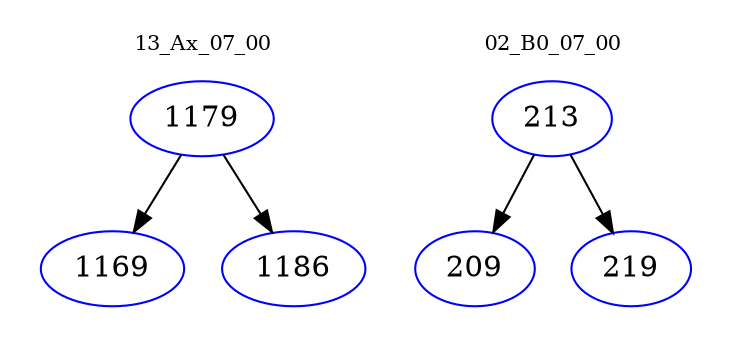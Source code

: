digraph{
subgraph cluster_0 {
color = white
label = "13_Ax_07_00";
fontsize=10;
T0_1179 [label="1179", color="blue"]
T0_1179 -> T0_1169 [color="black"]
T0_1169 [label="1169", color="blue"]
T0_1179 -> T0_1186 [color="black"]
T0_1186 [label="1186", color="blue"]
}
subgraph cluster_1 {
color = white
label = "02_B0_07_00";
fontsize=10;
T1_213 [label="213", color="blue"]
T1_213 -> T1_209 [color="black"]
T1_209 [label="209", color="blue"]
T1_213 -> T1_219 [color="black"]
T1_219 [label="219", color="blue"]
}
}
